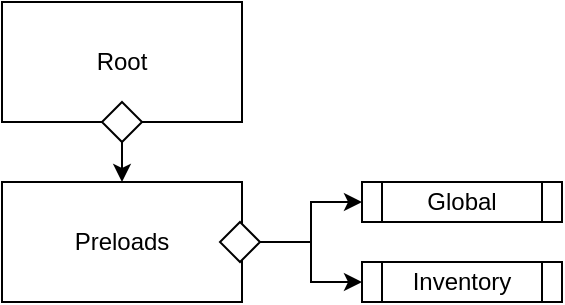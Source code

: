 <mxfile version="26.0.1">
  <diagram name="Page-1" id="V2BiXUg4ptN1ZNNVxWzB">
    <mxGraphModel dx="1434" dy="754" grid="1" gridSize="10" guides="1" tooltips="1" connect="1" arrows="1" fold="1" page="1" pageScale="1" pageWidth="827" pageHeight="1169" math="0" shadow="0">
      <root>
        <mxCell id="0" />
        <mxCell id="1" parent="0" />
        <mxCell id="4hNE5wpbfr4ElaiZk2uJ-1" value="Root" style="rounded=0;whiteSpace=wrap;html=1;" vertex="1" parent="1">
          <mxGeometry x="320" y="80" width="120" height="60" as="geometry" />
        </mxCell>
        <mxCell id="4hNE5wpbfr4ElaiZk2uJ-5" style="edgeStyle=orthogonalEdgeStyle;rounded=0;orthogonalLoop=1;jettySize=auto;html=1;exitX=0.5;exitY=1;exitDx=0;exitDy=0;entryX=0.5;entryY=0;entryDx=0;entryDy=0;fontFamily=Helvetica;fontSize=12;fontColor=default;" edge="1" parent="1" source="4hNE5wpbfr4ElaiZk2uJ-3" target="4hNE5wpbfr4ElaiZk2uJ-4">
          <mxGeometry relative="1" as="geometry" />
        </mxCell>
        <mxCell id="4hNE5wpbfr4ElaiZk2uJ-3" value="" style="rhombus;whiteSpace=wrap;html=1;rounded=0;strokeColor=default;align=center;verticalAlign=middle;fontFamily=Helvetica;fontSize=12;fontColor=default;fillColor=default;" vertex="1" parent="1">
          <mxGeometry x="370" y="130" width="20" height="20" as="geometry" />
        </mxCell>
        <mxCell id="4hNE5wpbfr4ElaiZk2uJ-4" value="Preloads" style="rounded=0;whiteSpace=wrap;html=1;" vertex="1" parent="1">
          <mxGeometry x="320" y="170" width="120" height="60" as="geometry" />
        </mxCell>
        <mxCell id="4hNE5wpbfr4ElaiZk2uJ-8" style="edgeStyle=orthogonalEdgeStyle;rounded=0;orthogonalLoop=1;jettySize=auto;html=1;exitX=1;exitY=0.5;exitDx=0;exitDy=0;entryX=0;entryY=0.5;entryDx=0;entryDy=0;fontFamily=Helvetica;fontSize=12;fontColor=default;" edge="1" parent="1" source="4hNE5wpbfr4ElaiZk2uJ-6" target="4hNE5wpbfr4ElaiZk2uJ-7">
          <mxGeometry relative="1" as="geometry" />
        </mxCell>
        <mxCell id="4hNE5wpbfr4ElaiZk2uJ-10" style="edgeStyle=orthogonalEdgeStyle;rounded=0;orthogonalLoop=1;jettySize=auto;html=1;exitX=1;exitY=0.5;exitDx=0;exitDy=0;entryX=0;entryY=0.5;entryDx=0;entryDy=0;fontFamily=Helvetica;fontSize=12;fontColor=default;" edge="1" parent="1" source="4hNE5wpbfr4ElaiZk2uJ-6" target="4hNE5wpbfr4ElaiZk2uJ-9">
          <mxGeometry relative="1" as="geometry" />
        </mxCell>
        <mxCell id="4hNE5wpbfr4ElaiZk2uJ-6" value="" style="rhombus;whiteSpace=wrap;html=1;rounded=0;strokeColor=default;align=center;verticalAlign=middle;fontFamily=Helvetica;fontSize=12;fontColor=default;fillColor=default;" vertex="1" parent="1">
          <mxGeometry x="429" y="190" width="20" height="20" as="geometry" />
        </mxCell>
        <mxCell id="4hNE5wpbfr4ElaiZk2uJ-7" value="Global" style="shape=process;whiteSpace=wrap;html=1;backgroundOutline=1;rounded=0;strokeColor=default;align=center;verticalAlign=middle;fontFamily=Helvetica;fontSize=12;fontColor=default;fillColor=default;" vertex="1" parent="1">
          <mxGeometry x="500" y="170" width="100" height="20" as="geometry" />
        </mxCell>
        <mxCell id="4hNE5wpbfr4ElaiZk2uJ-9" value="Inventory" style="shape=process;whiteSpace=wrap;html=1;backgroundOutline=1;rounded=0;strokeColor=default;align=center;verticalAlign=middle;fontFamily=Helvetica;fontSize=12;fontColor=default;fillColor=default;" vertex="1" parent="1">
          <mxGeometry x="500" y="210" width="100" height="20" as="geometry" />
        </mxCell>
      </root>
    </mxGraphModel>
  </diagram>
</mxfile>
